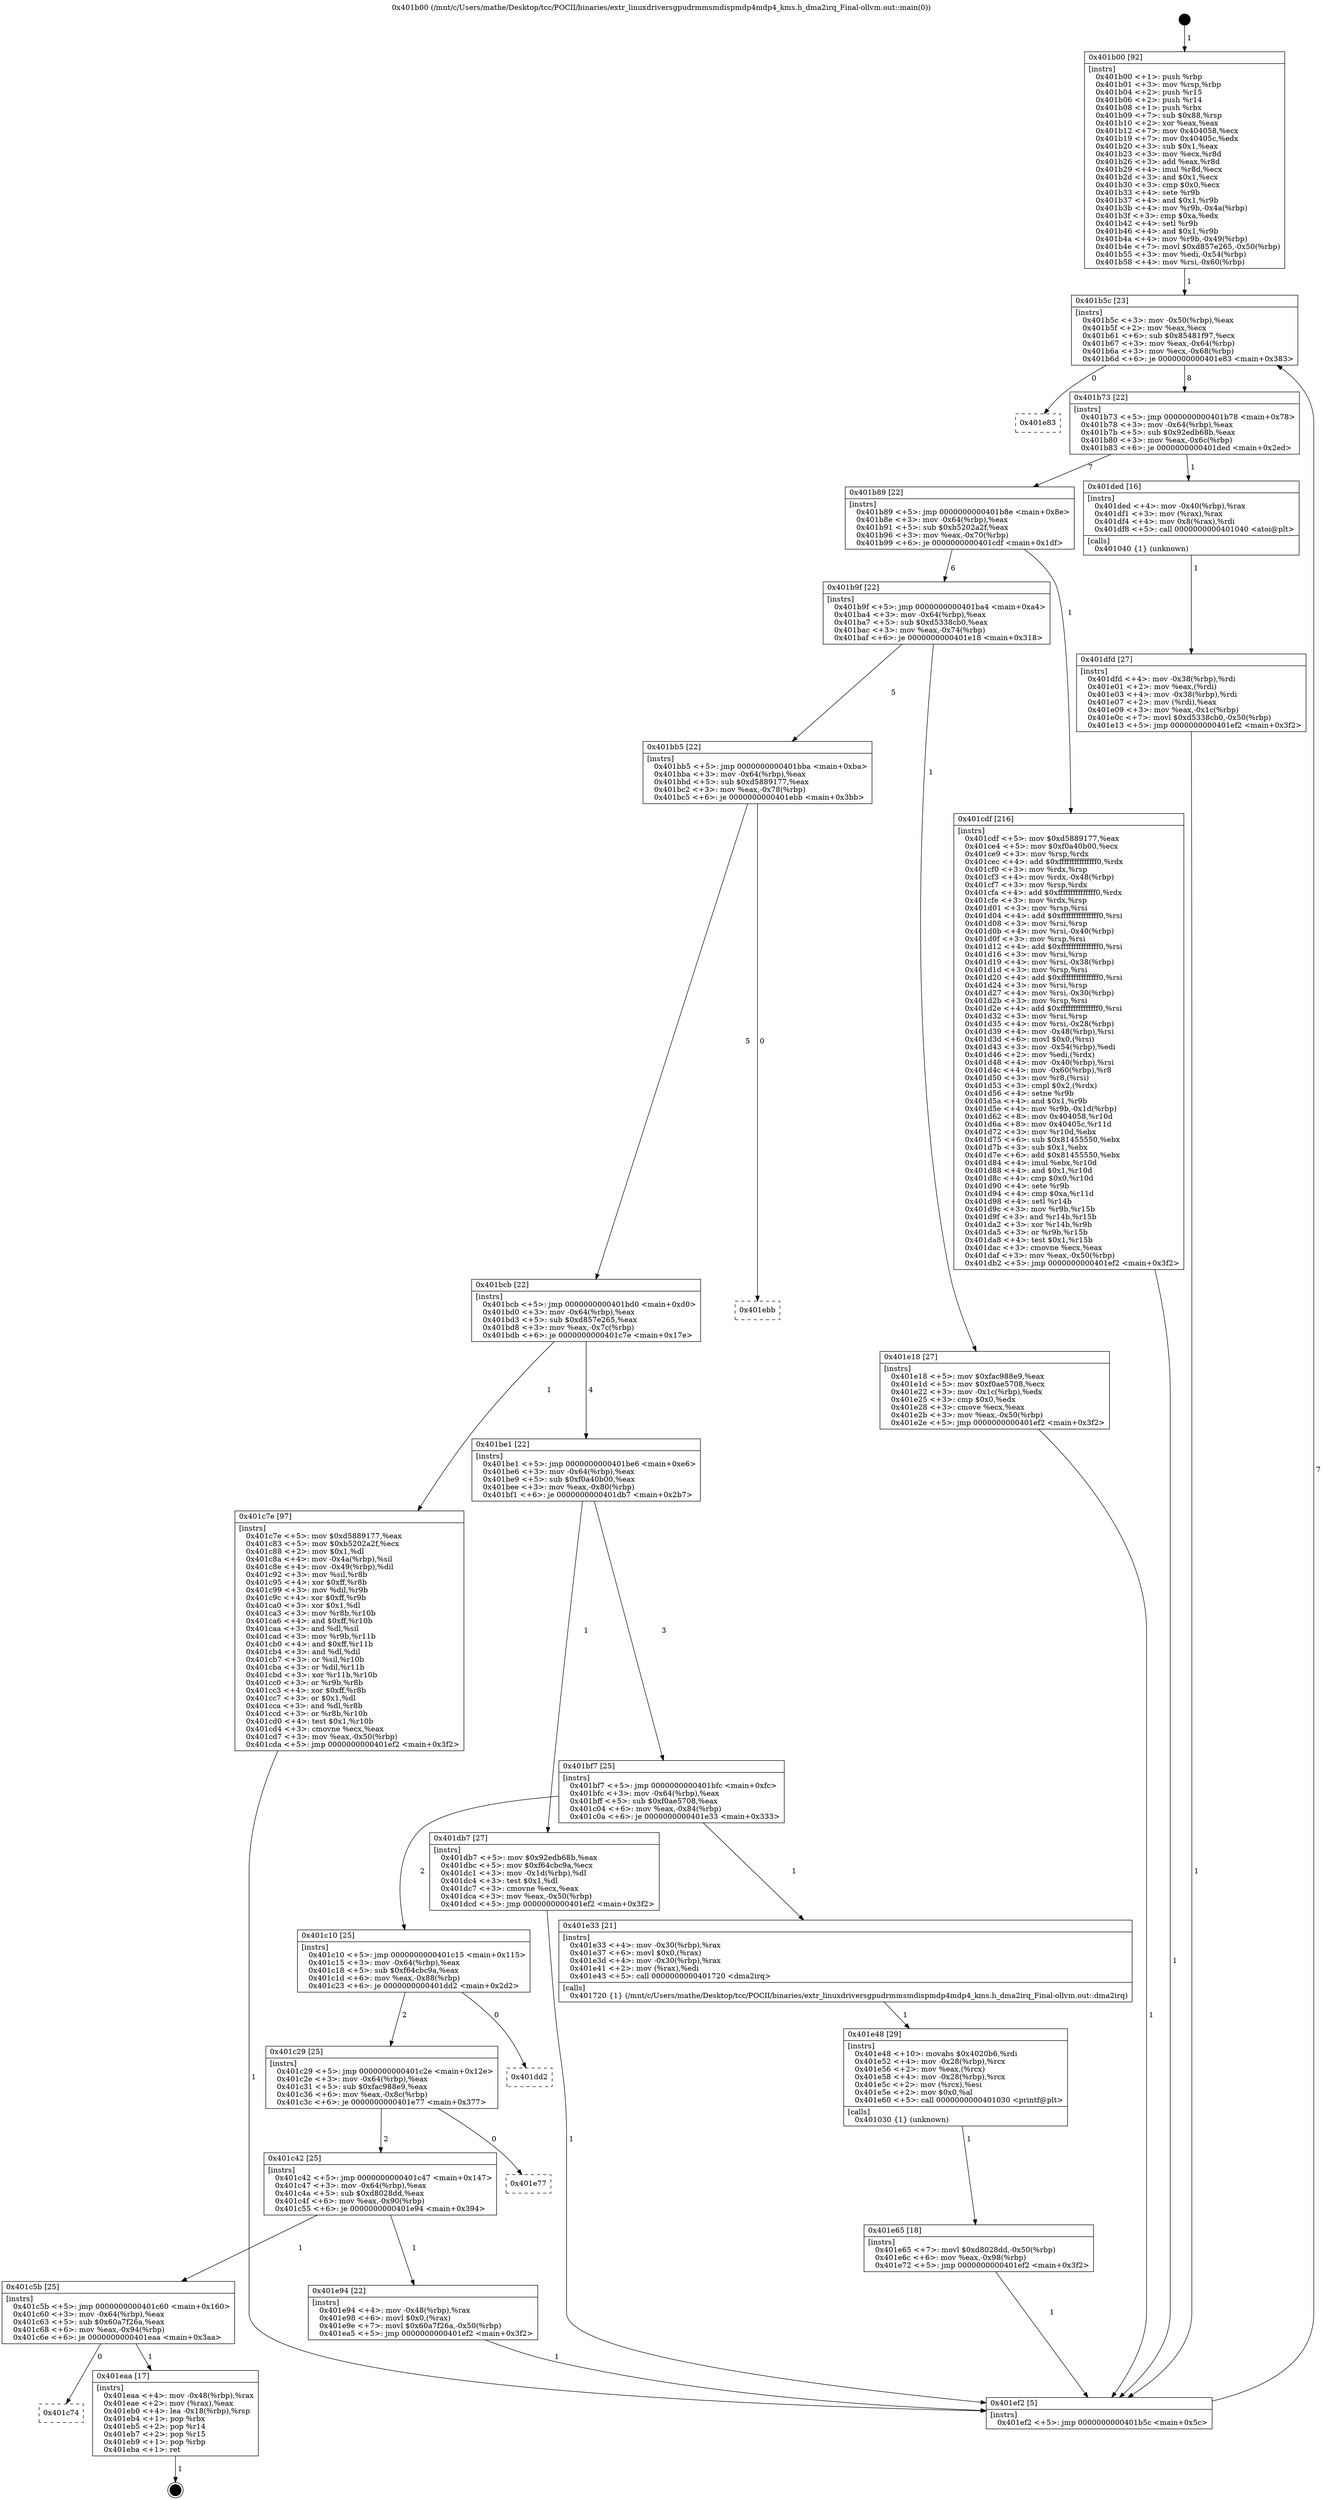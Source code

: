 digraph "0x401b00" {
  label = "0x401b00 (/mnt/c/Users/mathe/Desktop/tcc/POCII/binaries/extr_linuxdriversgpudrmmsmdispmdp4mdp4_kms.h_dma2irq_Final-ollvm.out::main(0))"
  labelloc = "t"
  node[shape=record]

  Entry [label="",width=0.3,height=0.3,shape=circle,fillcolor=black,style=filled]
  "0x401b5c" [label="{
     0x401b5c [23]\l
     | [instrs]\l
     &nbsp;&nbsp;0x401b5c \<+3\>: mov -0x50(%rbp),%eax\l
     &nbsp;&nbsp;0x401b5f \<+2\>: mov %eax,%ecx\l
     &nbsp;&nbsp;0x401b61 \<+6\>: sub $0x85481f97,%ecx\l
     &nbsp;&nbsp;0x401b67 \<+3\>: mov %eax,-0x64(%rbp)\l
     &nbsp;&nbsp;0x401b6a \<+3\>: mov %ecx,-0x68(%rbp)\l
     &nbsp;&nbsp;0x401b6d \<+6\>: je 0000000000401e83 \<main+0x383\>\l
  }"]
  "0x401e83" [label="{
     0x401e83\l
  }", style=dashed]
  "0x401b73" [label="{
     0x401b73 [22]\l
     | [instrs]\l
     &nbsp;&nbsp;0x401b73 \<+5\>: jmp 0000000000401b78 \<main+0x78\>\l
     &nbsp;&nbsp;0x401b78 \<+3\>: mov -0x64(%rbp),%eax\l
     &nbsp;&nbsp;0x401b7b \<+5\>: sub $0x92edb68b,%eax\l
     &nbsp;&nbsp;0x401b80 \<+3\>: mov %eax,-0x6c(%rbp)\l
     &nbsp;&nbsp;0x401b83 \<+6\>: je 0000000000401ded \<main+0x2ed\>\l
  }"]
  Exit [label="",width=0.3,height=0.3,shape=circle,fillcolor=black,style=filled,peripheries=2]
  "0x401ded" [label="{
     0x401ded [16]\l
     | [instrs]\l
     &nbsp;&nbsp;0x401ded \<+4\>: mov -0x40(%rbp),%rax\l
     &nbsp;&nbsp;0x401df1 \<+3\>: mov (%rax),%rax\l
     &nbsp;&nbsp;0x401df4 \<+4\>: mov 0x8(%rax),%rdi\l
     &nbsp;&nbsp;0x401df8 \<+5\>: call 0000000000401040 \<atoi@plt\>\l
     | [calls]\l
     &nbsp;&nbsp;0x401040 \{1\} (unknown)\l
  }"]
  "0x401b89" [label="{
     0x401b89 [22]\l
     | [instrs]\l
     &nbsp;&nbsp;0x401b89 \<+5\>: jmp 0000000000401b8e \<main+0x8e\>\l
     &nbsp;&nbsp;0x401b8e \<+3\>: mov -0x64(%rbp),%eax\l
     &nbsp;&nbsp;0x401b91 \<+5\>: sub $0xb5202a2f,%eax\l
     &nbsp;&nbsp;0x401b96 \<+3\>: mov %eax,-0x70(%rbp)\l
     &nbsp;&nbsp;0x401b99 \<+6\>: je 0000000000401cdf \<main+0x1df\>\l
  }"]
  "0x401c74" [label="{
     0x401c74\l
  }", style=dashed]
  "0x401cdf" [label="{
     0x401cdf [216]\l
     | [instrs]\l
     &nbsp;&nbsp;0x401cdf \<+5\>: mov $0xd5889177,%eax\l
     &nbsp;&nbsp;0x401ce4 \<+5\>: mov $0xf0a40b00,%ecx\l
     &nbsp;&nbsp;0x401ce9 \<+3\>: mov %rsp,%rdx\l
     &nbsp;&nbsp;0x401cec \<+4\>: add $0xfffffffffffffff0,%rdx\l
     &nbsp;&nbsp;0x401cf0 \<+3\>: mov %rdx,%rsp\l
     &nbsp;&nbsp;0x401cf3 \<+4\>: mov %rdx,-0x48(%rbp)\l
     &nbsp;&nbsp;0x401cf7 \<+3\>: mov %rsp,%rdx\l
     &nbsp;&nbsp;0x401cfa \<+4\>: add $0xfffffffffffffff0,%rdx\l
     &nbsp;&nbsp;0x401cfe \<+3\>: mov %rdx,%rsp\l
     &nbsp;&nbsp;0x401d01 \<+3\>: mov %rsp,%rsi\l
     &nbsp;&nbsp;0x401d04 \<+4\>: add $0xfffffffffffffff0,%rsi\l
     &nbsp;&nbsp;0x401d08 \<+3\>: mov %rsi,%rsp\l
     &nbsp;&nbsp;0x401d0b \<+4\>: mov %rsi,-0x40(%rbp)\l
     &nbsp;&nbsp;0x401d0f \<+3\>: mov %rsp,%rsi\l
     &nbsp;&nbsp;0x401d12 \<+4\>: add $0xfffffffffffffff0,%rsi\l
     &nbsp;&nbsp;0x401d16 \<+3\>: mov %rsi,%rsp\l
     &nbsp;&nbsp;0x401d19 \<+4\>: mov %rsi,-0x38(%rbp)\l
     &nbsp;&nbsp;0x401d1d \<+3\>: mov %rsp,%rsi\l
     &nbsp;&nbsp;0x401d20 \<+4\>: add $0xfffffffffffffff0,%rsi\l
     &nbsp;&nbsp;0x401d24 \<+3\>: mov %rsi,%rsp\l
     &nbsp;&nbsp;0x401d27 \<+4\>: mov %rsi,-0x30(%rbp)\l
     &nbsp;&nbsp;0x401d2b \<+3\>: mov %rsp,%rsi\l
     &nbsp;&nbsp;0x401d2e \<+4\>: add $0xfffffffffffffff0,%rsi\l
     &nbsp;&nbsp;0x401d32 \<+3\>: mov %rsi,%rsp\l
     &nbsp;&nbsp;0x401d35 \<+4\>: mov %rsi,-0x28(%rbp)\l
     &nbsp;&nbsp;0x401d39 \<+4\>: mov -0x48(%rbp),%rsi\l
     &nbsp;&nbsp;0x401d3d \<+6\>: movl $0x0,(%rsi)\l
     &nbsp;&nbsp;0x401d43 \<+3\>: mov -0x54(%rbp),%edi\l
     &nbsp;&nbsp;0x401d46 \<+2\>: mov %edi,(%rdx)\l
     &nbsp;&nbsp;0x401d48 \<+4\>: mov -0x40(%rbp),%rsi\l
     &nbsp;&nbsp;0x401d4c \<+4\>: mov -0x60(%rbp),%r8\l
     &nbsp;&nbsp;0x401d50 \<+3\>: mov %r8,(%rsi)\l
     &nbsp;&nbsp;0x401d53 \<+3\>: cmpl $0x2,(%rdx)\l
     &nbsp;&nbsp;0x401d56 \<+4\>: setne %r9b\l
     &nbsp;&nbsp;0x401d5a \<+4\>: and $0x1,%r9b\l
     &nbsp;&nbsp;0x401d5e \<+4\>: mov %r9b,-0x1d(%rbp)\l
     &nbsp;&nbsp;0x401d62 \<+8\>: mov 0x404058,%r10d\l
     &nbsp;&nbsp;0x401d6a \<+8\>: mov 0x40405c,%r11d\l
     &nbsp;&nbsp;0x401d72 \<+3\>: mov %r10d,%ebx\l
     &nbsp;&nbsp;0x401d75 \<+6\>: sub $0x81455550,%ebx\l
     &nbsp;&nbsp;0x401d7b \<+3\>: sub $0x1,%ebx\l
     &nbsp;&nbsp;0x401d7e \<+6\>: add $0x81455550,%ebx\l
     &nbsp;&nbsp;0x401d84 \<+4\>: imul %ebx,%r10d\l
     &nbsp;&nbsp;0x401d88 \<+4\>: and $0x1,%r10d\l
     &nbsp;&nbsp;0x401d8c \<+4\>: cmp $0x0,%r10d\l
     &nbsp;&nbsp;0x401d90 \<+4\>: sete %r9b\l
     &nbsp;&nbsp;0x401d94 \<+4\>: cmp $0xa,%r11d\l
     &nbsp;&nbsp;0x401d98 \<+4\>: setl %r14b\l
     &nbsp;&nbsp;0x401d9c \<+3\>: mov %r9b,%r15b\l
     &nbsp;&nbsp;0x401d9f \<+3\>: and %r14b,%r15b\l
     &nbsp;&nbsp;0x401da2 \<+3\>: xor %r14b,%r9b\l
     &nbsp;&nbsp;0x401da5 \<+3\>: or %r9b,%r15b\l
     &nbsp;&nbsp;0x401da8 \<+4\>: test $0x1,%r15b\l
     &nbsp;&nbsp;0x401dac \<+3\>: cmovne %ecx,%eax\l
     &nbsp;&nbsp;0x401daf \<+3\>: mov %eax,-0x50(%rbp)\l
     &nbsp;&nbsp;0x401db2 \<+5\>: jmp 0000000000401ef2 \<main+0x3f2\>\l
  }"]
  "0x401b9f" [label="{
     0x401b9f [22]\l
     | [instrs]\l
     &nbsp;&nbsp;0x401b9f \<+5\>: jmp 0000000000401ba4 \<main+0xa4\>\l
     &nbsp;&nbsp;0x401ba4 \<+3\>: mov -0x64(%rbp),%eax\l
     &nbsp;&nbsp;0x401ba7 \<+5\>: sub $0xd5338cb0,%eax\l
     &nbsp;&nbsp;0x401bac \<+3\>: mov %eax,-0x74(%rbp)\l
     &nbsp;&nbsp;0x401baf \<+6\>: je 0000000000401e18 \<main+0x318\>\l
  }"]
  "0x401eaa" [label="{
     0x401eaa [17]\l
     | [instrs]\l
     &nbsp;&nbsp;0x401eaa \<+4\>: mov -0x48(%rbp),%rax\l
     &nbsp;&nbsp;0x401eae \<+2\>: mov (%rax),%eax\l
     &nbsp;&nbsp;0x401eb0 \<+4\>: lea -0x18(%rbp),%rsp\l
     &nbsp;&nbsp;0x401eb4 \<+1\>: pop %rbx\l
     &nbsp;&nbsp;0x401eb5 \<+2\>: pop %r14\l
     &nbsp;&nbsp;0x401eb7 \<+2\>: pop %r15\l
     &nbsp;&nbsp;0x401eb9 \<+1\>: pop %rbp\l
     &nbsp;&nbsp;0x401eba \<+1\>: ret\l
  }"]
  "0x401e18" [label="{
     0x401e18 [27]\l
     | [instrs]\l
     &nbsp;&nbsp;0x401e18 \<+5\>: mov $0xfac988e9,%eax\l
     &nbsp;&nbsp;0x401e1d \<+5\>: mov $0xf0ae5708,%ecx\l
     &nbsp;&nbsp;0x401e22 \<+3\>: mov -0x1c(%rbp),%edx\l
     &nbsp;&nbsp;0x401e25 \<+3\>: cmp $0x0,%edx\l
     &nbsp;&nbsp;0x401e28 \<+3\>: cmove %ecx,%eax\l
     &nbsp;&nbsp;0x401e2b \<+3\>: mov %eax,-0x50(%rbp)\l
     &nbsp;&nbsp;0x401e2e \<+5\>: jmp 0000000000401ef2 \<main+0x3f2\>\l
  }"]
  "0x401bb5" [label="{
     0x401bb5 [22]\l
     | [instrs]\l
     &nbsp;&nbsp;0x401bb5 \<+5\>: jmp 0000000000401bba \<main+0xba\>\l
     &nbsp;&nbsp;0x401bba \<+3\>: mov -0x64(%rbp),%eax\l
     &nbsp;&nbsp;0x401bbd \<+5\>: sub $0xd5889177,%eax\l
     &nbsp;&nbsp;0x401bc2 \<+3\>: mov %eax,-0x78(%rbp)\l
     &nbsp;&nbsp;0x401bc5 \<+6\>: je 0000000000401ebb \<main+0x3bb\>\l
  }"]
  "0x401c5b" [label="{
     0x401c5b [25]\l
     | [instrs]\l
     &nbsp;&nbsp;0x401c5b \<+5\>: jmp 0000000000401c60 \<main+0x160\>\l
     &nbsp;&nbsp;0x401c60 \<+3\>: mov -0x64(%rbp),%eax\l
     &nbsp;&nbsp;0x401c63 \<+5\>: sub $0x60a7f26a,%eax\l
     &nbsp;&nbsp;0x401c68 \<+6\>: mov %eax,-0x94(%rbp)\l
     &nbsp;&nbsp;0x401c6e \<+6\>: je 0000000000401eaa \<main+0x3aa\>\l
  }"]
  "0x401ebb" [label="{
     0x401ebb\l
  }", style=dashed]
  "0x401bcb" [label="{
     0x401bcb [22]\l
     | [instrs]\l
     &nbsp;&nbsp;0x401bcb \<+5\>: jmp 0000000000401bd0 \<main+0xd0\>\l
     &nbsp;&nbsp;0x401bd0 \<+3\>: mov -0x64(%rbp),%eax\l
     &nbsp;&nbsp;0x401bd3 \<+5\>: sub $0xd857e265,%eax\l
     &nbsp;&nbsp;0x401bd8 \<+3\>: mov %eax,-0x7c(%rbp)\l
     &nbsp;&nbsp;0x401bdb \<+6\>: je 0000000000401c7e \<main+0x17e\>\l
  }"]
  "0x401e94" [label="{
     0x401e94 [22]\l
     | [instrs]\l
     &nbsp;&nbsp;0x401e94 \<+4\>: mov -0x48(%rbp),%rax\l
     &nbsp;&nbsp;0x401e98 \<+6\>: movl $0x0,(%rax)\l
     &nbsp;&nbsp;0x401e9e \<+7\>: movl $0x60a7f26a,-0x50(%rbp)\l
     &nbsp;&nbsp;0x401ea5 \<+5\>: jmp 0000000000401ef2 \<main+0x3f2\>\l
  }"]
  "0x401c7e" [label="{
     0x401c7e [97]\l
     | [instrs]\l
     &nbsp;&nbsp;0x401c7e \<+5\>: mov $0xd5889177,%eax\l
     &nbsp;&nbsp;0x401c83 \<+5\>: mov $0xb5202a2f,%ecx\l
     &nbsp;&nbsp;0x401c88 \<+2\>: mov $0x1,%dl\l
     &nbsp;&nbsp;0x401c8a \<+4\>: mov -0x4a(%rbp),%sil\l
     &nbsp;&nbsp;0x401c8e \<+4\>: mov -0x49(%rbp),%dil\l
     &nbsp;&nbsp;0x401c92 \<+3\>: mov %sil,%r8b\l
     &nbsp;&nbsp;0x401c95 \<+4\>: xor $0xff,%r8b\l
     &nbsp;&nbsp;0x401c99 \<+3\>: mov %dil,%r9b\l
     &nbsp;&nbsp;0x401c9c \<+4\>: xor $0xff,%r9b\l
     &nbsp;&nbsp;0x401ca0 \<+3\>: xor $0x1,%dl\l
     &nbsp;&nbsp;0x401ca3 \<+3\>: mov %r8b,%r10b\l
     &nbsp;&nbsp;0x401ca6 \<+4\>: and $0xff,%r10b\l
     &nbsp;&nbsp;0x401caa \<+3\>: and %dl,%sil\l
     &nbsp;&nbsp;0x401cad \<+3\>: mov %r9b,%r11b\l
     &nbsp;&nbsp;0x401cb0 \<+4\>: and $0xff,%r11b\l
     &nbsp;&nbsp;0x401cb4 \<+3\>: and %dl,%dil\l
     &nbsp;&nbsp;0x401cb7 \<+3\>: or %sil,%r10b\l
     &nbsp;&nbsp;0x401cba \<+3\>: or %dil,%r11b\l
     &nbsp;&nbsp;0x401cbd \<+3\>: xor %r11b,%r10b\l
     &nbsp;&nbsp;0x401cc0 \<+3\>: or %r9b,%r8b\l
     &nbsp;&nbsp;0x401cc3 \<+4\>: xor $0xff,%r8b\l
     &nbsp;&nbsp;0x401cc7 \<+3\>: or $0x1,%dl\l
     &nbsp;&nbsp;0x401cca \<+3\>: and %dl,%r8b\l
     &nbsp;&nbsp;0x401ccd \<+3\>: or %r8b,%r10b\l
     &nbsp;&nbsp;0x401cd0 \<+4\>: test $0x1,%r10b\l
     &nbsp;&nbsp;0x401cd4 \<+3\>: cmovne %ecx,%eax\l
     &nbsp;&nbsp;0x401cd7 \<+3\>: mov %eax,-0x50(%rbp)\l
     &nbsp;&nbsp;0x401cda \<+5\>: jmp 0000000000401ef2 \<main+0x3f2\>\l
  }"]
  "0x401be1" [label="{
     0x401be1 [22]\l
     | [instrs]\l
     &nbsp;&nbsp;0x401be1 \<+5\>: jmp 0000000000401be6 \<main+0xe6\>\l
     &nbsp;&nbsp;0x401be6 \<+3\>: mov -0x64(%rbp),%eax\l
     &nbsp;&nbsp;0x401be9 \<+5\>: sub $0xf0a40b00,%eax\l
     &nbsp;&nbsp;0x401bee \<+3\>: mov %eax,-0x80(%rbp)\l
     &nbsp;&nbsp;0x401bf1 \<+6\>: je 0000000000401db7 \<main+0x2b7\>\l
  }"]
  "0x401ef2" [label="{
     0x401ef2 [5]\l
     | [instrs]\l
     &nbsp;&nbsp;0x401ef2 \<+5\>: jmp 0000000000401b5c \<main+0x5c\>\l
  }"]
  "0x401b00" [label="{
     0x401b00 [92]\l
     | [instrs]\l
     &nbsp;&nbsp;0x401b00 \<+1\>: push %rbp\l
     &nbsp;&nbsp;0x401b01 \<+3\>: mov %rsp,%rbp\l
     &nbsp;&nbsp;0x401b04 \<+2\>: push %r15\l
     &nbsp;&nbsp;0x401b06 \<+2\>: push %r14\l
     &nbsp;&nbsp;0x401b08 \<+1\>: push %rbx\l
     &nbsp;&nbsp;0x401b09 \<+7\>: sub $0x88,%rsp\l
     &nbsp;&nbsp;0x401b10 \<+2\>: xor %eax,%eax\l
     &nbsp;&nbsp;0x401b12 \<+7\>: mov 0x404058,%ecx\l
     &nbsp;&nbsp;0x401b19 \<+7\>: mov 0x40405c,%edx\l
     &nbsp;&nbsp;0x401b20 \<+3\>: sub $0x1,%eax\l
     &nbsp;&nbsp;0x401b23 \<+3\>: mov %ecx,%r8d\l
     &nbsp;&nbsp;0x401b26 \<+3\>: add %eax,%r8d\l
     &nbsp;&nbsp;0x401b29 \<+4\>: imul %r8d,%ecx\l
     &nbsp;&nbsp;0x401b2d \<+3\>: and $0x1,%ecx\l
     &nbsp;&nbsp;0x401b30 \<+3\>: cmp $0x0,%ecx\l
     &nbsp;&nbsp;0x401b33 \<+4\>: sete %r9b\l
     &nbsp;&nbsp;0x401b37 \<+4\>: and $0x1,%r9b\l
     &nbsp;&nbsp;0x401b3b \<+4\>: mov %r9b,-0x4a(%rbp)\l
     &nbsp;&nbsp;0x401b3f \<+3\>: cmp $0xa,%edx\l
     &nbsp;&nbsp;0x401b42 \<+4\>: setl %r9b\l
     &nbsp;&nbsp;0x401b46 \<+4\>: and $0x1,%r9b\l
     &nbsp;&nbsp;0x401b4a \<+4\>: mov %r9b,-0x49(%rbp)\l
     &nbsp;&nbsp;0x401b4e \<+7\>: movl $0xd857e265,-0x50(%rbp)\l
     &nbsp;&nbsp;0x401b55 \<+3\>: mov %edi,-0x54(%rbp)\l
     &nbsp;&nbsp;0x401b58 \<+4\>: mov %rsi,-0x60(%rbp)\l
  }"]
  "0x401c42" [label="{
     0x401c42 [25]\l
     | [instrs]\l
     &nbsp;&nbsp;0x401c42 \<+5\>: jmp 0000000000401c47 \<main+0x147\>\l
     &nbsp;&nbsp;0x401c47 \<+3\>: mov -0x64(%rbp),%eax\l
     &nbsp;&nbsp;0x401c4a \<+5\>: sub $0xd8028dd,%eax\l
     &nbsp;&nbsp;0x401c4f \<+6\>: mov %eax,-0x90(%rbp)\l
     &nbsp;&nbsp;0x401c55 \<+6\>: je 0000000000401e94 \<main+0x394\>\l
  }"]
  "0x401db7" [label="{
     0x401db7 [27]\l
     | [instrs]\l
     &nbsp;&nbsp;0x401db7 \<+5\>: mov $0x92edb68b,%eax\l
     &nbsp;&nbsp;0x401dbc \<+5\>: mov $0xf64cbc9a,%ecx\l
     &nbsp;&nbsp;0x401dc1 \<+3\>: mov -0x1d(%rbp),%dl\l
     &nbsp;&nbsp;0x401dc4 \<+3\>: test $0x1,%dl\l
     &nbsp;&nbsp;0x401dc7 \<+3\>: cmovne %ecx,%eax\l
     &nbsp;&nbsp;0x401dca \<+3\>: mov %eax,-0x50(%rbp)\l
     &nbsp;&nbsp;0x401dcd \<+5\>: jmp 0000000000401ef2 \<main+0x3f2\>\l
  }"]
  "0x401bf7" [label="{
     0x401bf7 [25]\l
     | [instrs]\l
     &nbsp;&nbsp;0x401bf7 \<+5\>: jmp 0000000000401bfc \<main+0xfc\>\l
     &nbsp;&nbsp;0x401bfc \<+3\>: mov -0x64(%rbp),%eax\l
     &nbsp;&nbsp;0x401bff \<+5\>: sub $0xf0ae5708,%eax\l
     &nbsp;&nbsp;0x401c04 \<+6\>: mov %eax,-0x84(%rbp)\l
     &nbsp;&nbsp;0x401c0a \<+6\>: je 0000000000401e33 \<main+0x333\>\l
  }"]
  "0x401dfd" [label="{
     0x401dfd [27]\l
     | [instrs]\l
     &nbsp;&nbsp;0x401dfd \<+4\>: mov -0x38(%rbp),%rdi\l
     &nbsp;&nbsp;0x401e01 \<+2\>: mov %eax,(%rdi)\l
     &nbsp;&nbsp;0x401e03 \<+4\>: mov -0x38(%rbp),%rdi\l
     &nbsp;&nbsp;0x401e07 \<+2\>: mov (%rdi),%eax\l
     &nbsp;&nbsp;0x401e09 \<+3\>: mov %eax,-0x1c(%rbp)\l
     &nbsp;&nbsp;0x401e0c \<+7\>: movl $0xd5338cb0,-0x50(%rbp)\l
     &nbsp;&nbsp;0x401e13 \<+5\>: jmp 0000000000401ef2 \<main+0x3f2\>\l
  }"]
  "0x401e77" [label="{
     0x401e77\l
  }", style=dashed]
  "0x401e33" [label="{
     0x401e33 [21]\l
     | [instrs]\l
     &nbsp;&nbsp;0x401e33 \<+4\>: mov -0x30(%rbp),%rax\l
     &nbsp;&nbsp;0x401e37 \<+6\>: movl $0x0,(%rax)\l
     &nbsp;&nbsp;0x401e3d \<+4\>: mov -0x30(%rbp),%rax\l
     &nbsp;&nbsp;0x401e41 \<+2\>: mov (%rax),%edi\l
     &nbsp;&nbsp;0x401e43 \<+5\>: call 0000000000401720 \<dma2irq\>\l
     | [calls]\l
     &nbsp;&nbsp;0x401720 \{1\} (/mnt/c/Users/mathe/Desktop/tcc/POCII/binaries/extr_linuxdriversgpudrmmsmdispmdp4mdp4_kms.h_dma2irq_Final-ollvm.out::dma2irq)\l
  }"]
  "0x401c10" [label="{
     0x401c10 [25]\l
     | [instrs]\l
     &nbsp;&nbsp;0x401c10 \<+5\>: jmp 0000000000401c15 \<main+0x115\>\l
     &nbsp;&nbsp;0x401c15 \<+3\>: mov -0x64(%rbp),%eax\l
     &nbsp;&nbsp;0x401c18 \<+5\>: sub $0xf64cbc9a,%eax\l
     &nbsp;&nbsp;0x401c1d \<+6\>: mov %eax,-0x88(%rbp)\l
     &nbsp;&nbsp;0x401c23 \<+6\>: je 0000000000401dd2 \<main+0x2d2\>\l
  }"]
  "0x401e48" [label="{
     0x401e48 [29]\l
     | [instrs]\l
     &nbsp;&nbsp;0x401e48 \<+10\>: movabs $0x4020b6,%rdi\l
     &nbsp;&nbsp;0x401e52 \<+4\>: mov -0x28(%rbp),%rcx\l
     &nbsp;&nbsp;0x401e56 \<+2\>: mov %eax,(%rcx)\l
     &nbsp;&nbsp;0x401e58 \<+4\>: mov -0x28(%rbp),%rcx\l
     &nbsp;&nbsp;0x401e5c \<+2\>: mov (%rcx),%esi\l
     &nbsp;&nbsp;0x401e5e \<+2\>: mov $0x0,%al\l
     &nbsp;&nbsp;0x401e60 \<+5\>: call 0000000000401030 \<printf@plt\>\l
     | [calls]\l
     &nbsp;&nbsp;0x401030 \{1\} (unknown)\l
  }"]
  "0x401e65" [label="{
     0x401e65 [18]\l
     | [instrs]\l
     &nbsp;&nbsp;0x401e65 \<+7\>: movl $0xd8028dd,-0x50(%rbp)\l
     &nbsp;&nbsp;0x401e6c \<+6\>: mov %eax,-0x98(%rbp)\l
     &nbsp;&nbsp;0x401e72 \<+5\>: jmp 0000000000401ef2 \<main+0x3f2\>\l
  }"]
  "0x401c29" [label="{
     0x401c29 [25]\l
     | [instrs]\l
     &nbsp;&nbsp;0x401c29 \<+5\>: jmp 0000000000401c2e \<main+0x12e\>\l
     &nbsp;&nbsp;0x401c2e \<+3\>: mov -0x64(%rbp),%eax\l
     &nbsp;&nbsp;0x401c31 \<+5\>: sub $0xfac988e9,%eax\l
     &nbsp;&nbsp;0x401c36 \<+6\>: mov %eax,-0x8c(%rbp)\l
     &nbsp;&nbsp;0x401c3c \<+6\>: je 0000000000401e77 \<main+0x377\>\l
  }"]
  "0x401dd2" [label="{
     0x401dd2\l
  }", style=dashed]
  Entry -> "0x401b00" [label=" 1"]
  "0x401b5c" -> "0x401e83" [label=" 0"]
  "0x401b5c" -> "0x401b73" [label=" 8"]
  "0x401eaa" -> Exit [label=" 1"]
  "0x401b73" -> "0x401ded" [label=" 1"]
  "0x401b73" -> "0x401b89" [label=" 7"]
  "0x401c5b" -> "0x401c74" [label=" 0"]
  "0x401b89" -> "0x401cdf" [label=" 1"]
  "0x401b89" -> "0x401b9f" [label=" 6"]
  "0x401c5b" -> "0x401eaa" [label=" 1"]
  "0x401b9f" -> "0x401e18" [label=" 1"]
  "0x401b9f" -> "0x401bb5" [label=" 5"]
  "0x401e94" -> "0x401ef2" [label=" 1"]
  "0x401bb5" -> "0x401ebb" [label=" 0"]
  "0x401bb5" -> "0x401bcb" [label=" 5"]
  "0x401c42" -> "0x401c5b" [label=" 1"]
  "0x401bcb" -> "0x401c7e" [label=" 1"]
  "0x401bcb" -> "0x401be1" [label=" 4"]
  "0x401c7e" -> "0x401ef2" [label=" 1"]
  "0x401b00" -> "0x401b5c" [label=" 1"]
  "0x401ef2" -> "0x401b5c" [label=" 7"]
  "0x401cdf" -> "0x401ef2" [label=" 1"]
  "0x401c42" -> "0x401e94" [label=" 1"]
  "0x401be1" -> "0x401db7" [label=" 1"]
  "0x401be1" -> "0x401bf7" [label=" 3"]
  "0x401db7" -> "0x401ef2" [label=" 1"]
  "0x401ded" -> "0x401dfd" [label=" 1"]
  "0x401dfd" -> "0x401ef2" [label=" 1"]
  "0x401e18" -> "0x401ef2" [label=" 1"]
  "0x401c29" -> "0x401c42" [label=" 2"]
  "0x401bf7" -> "0x401e33" [label=" 1"]
  "0x401bf7" -> "0x401c10" [label=" 2"]
  "0x401e33" -> "0x401e48" [label=" 1"]
  "0x401e48" -> "0x401e65" [label=" 1"]
  "0x401e65" -> "0x401ef2" [label=" 1"]
  "0x401c29" -> "0x401e77" [label=" 0"]
  "0x401c10" -> "0x401dd2" [label=" 0"]
  "0x401c10" -> "0x401c29" [label=" 2"]
}
